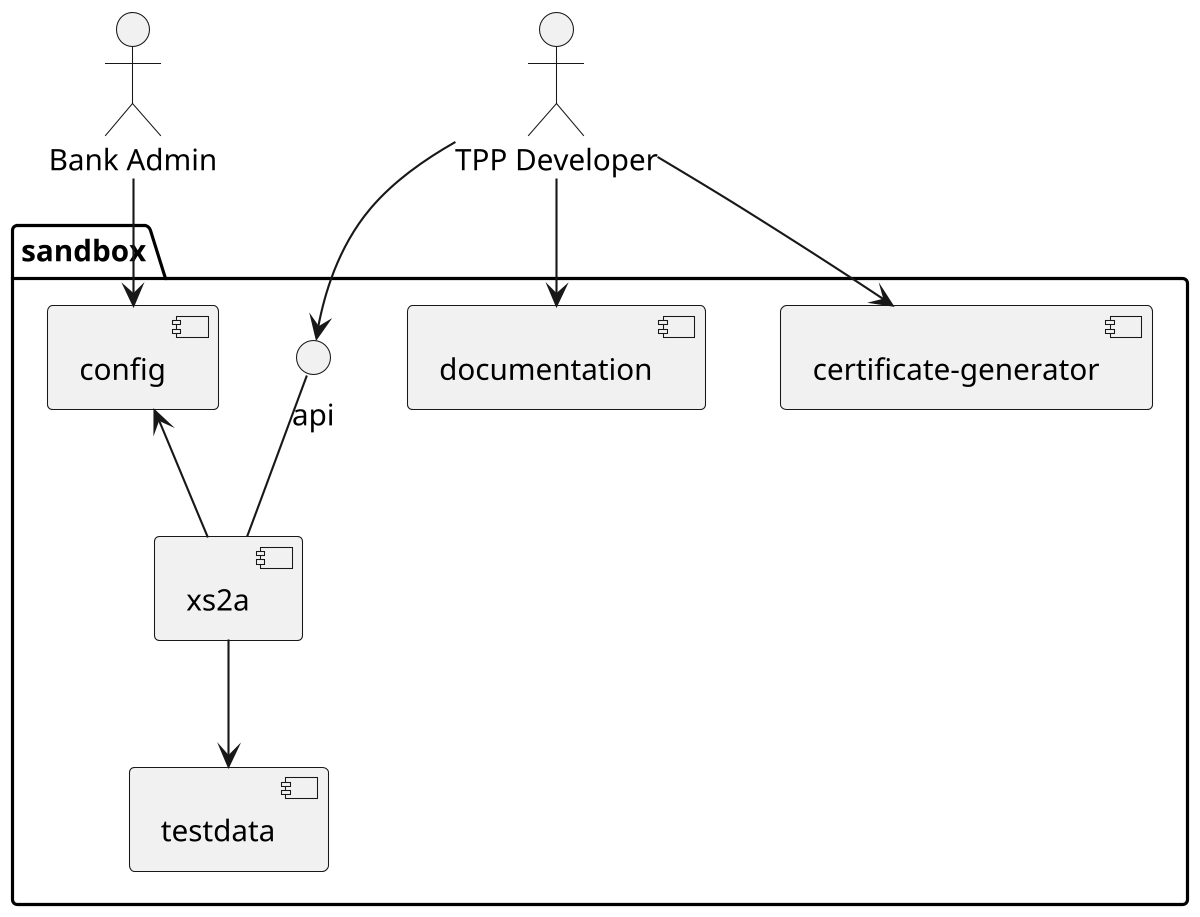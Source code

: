 @startuml whitebox-1

skinparam shadowing false
scale 1200 width

actor "Bank Admin" as badmin
actor "TPP Developer" as tppd

package sandbox {

  [xs2a] --> [testdata]
  badmin --> [config]
  config <-- [xs2a]

  () api -- [xs2a]
  tppd --> api
  tppd --> [documentation]
  tppd --> [certificate-generator]

  ' only for layouting
  api -[hidden]> [documentation]
}

@enduml
